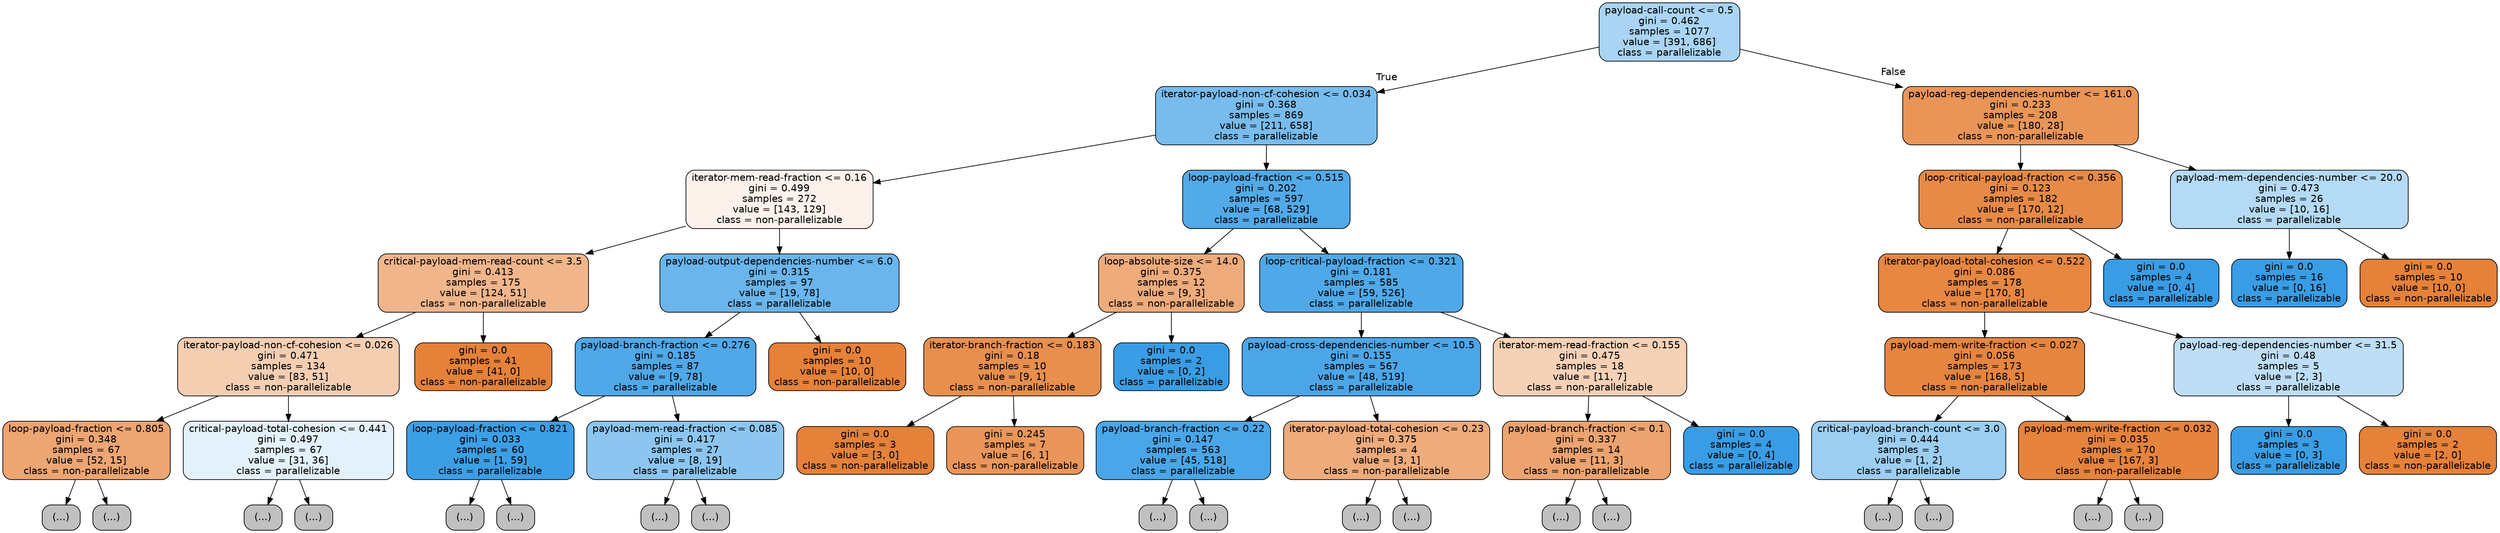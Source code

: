 digraph Tree {
node [shape=box, style="filled, rounded", color="black", fontname=helvetica] ;
edge [fontname=helvetica] ;
0 [label="payload-call-count <= 0.5\ngini = 0.462\nsamples = 1077\nvalue = [391, 686]\nclass = parallelizable", fillcolor="#399de56e"] ;
1 [label="iterator-payload-non-cf-cohesion <= 0.034\ngini = 0.368\nsamples = 869\nvalue = [211, 658]\nclass = parallelizable", fillcolor="#399de5ad"] ;
0 -> 1 [labeldistance=2.5, labelangle=45, headlabel="True"] ;
2 [label="iterator-mem-read-fraction <= 0.16\ngini = 0.499\nsamples = 272\nvalue = [143, 129]\nclass = non-parallelizable", fillcolor="#e5813919"] ;
1 -> 2 ;
3 [label="critical-payload-mem-read-count <= 3.5\ngini = 0.413\nsamples = 175\nvalue = [124, 51]\nclass = non-parallelizable", fillcolor="#e5813996"] ;
2 -> 3 ;
4 [label="iterator-payload-non-cf-cohesion <= 0.026\ngini = 0.471\nsamples = 134\nvalue = [83, 51]\nclass = non-parallelizable", fillcolor="#e5813962"] ;
3 -> 4 ;
5 [label="loop-payload-fraction <= 0.805\ngini = 0.348\nsamples = 67\nvalue = [52, 15]\nclass = non-parallelizable", fillcolor="#e58139b5"] ;
4 -> 5 ;
6 [label="(...)", fillcolor="#C0C0C0"] ;
5 -> 6 ;
9 [label="(...)", fillcolor="#C0C0C0"] ;
5 -> 9 ;
26 [label="critical-payload-total-cohesion <= 0.441\ngini = 0.497\nsamples = 67\nvalue = [31, 36]\nclass = parallelizable", fillcolor="#399de523"] ;
4 -> 26 ;
27 [label="(...)", fillcolor="#C0C0C0"] ;
26 -> 27 ;
44 [label="(...)", fillcolor="#C0C0C0"] ;
26 -> 44 ;
49 [label="gini = 0.0\nsamples = 41\nvalue = [41, 0]\nclass = non-parallelizable", fillcolor="#e58139ff"] ;
3 -> 49 ;
50 [label="payload-output-dependencies-number <= 6.0\ngini = 0.315\nsamples = 97\nvalue = [19, 78]\nclass = parallelizable", fillcolor="#399de5c1"] ;
2 -> 50 ;
51 [label="payload-branch-fraction <= 0.276\ngini = 0.185\nsamples = 87\nvalue = [9, 78]\nclass = parallelizable", fillcolor="#399de5e2"] ;
50 -> 51 ;
52 [label="loop-payload-fraction <= 0.821\ngini = 0.033\nsamples = 60\nvalue = [1, 59]\nclass = parallelizable", fillcolor="#399de5fb"] ;
51 -> 52 ;
53 [label="(...)", fillcolor="#C0C0C0"] ;
52 -> 53 ;
56 [label="(...)", fillcolor="#C0C0C0"] ;
52 -> 56 ;
57 [label="payload-mem-read-fraction <= 0.085\ngini = 0.417\nsamples = 27\nvalue = [8, 19]\nclass = parallelizable", fillcolor="#399de594"] ;
51 -> 57 ;
58 [label="(...)", fillcolor="#C0C0C0"] ;
57 -> 58 ;
67 [label="(...)", fillcolor="#C0C0C0"] ;
57 -> 67 ;
70 [label="gini = 0.0\nsamples = 10\nvalue = [10, 0]\nclass = non-parallelizable", fillcolor="#e58139ff"] ;
50 -> 70 ;
71 [label="loop-payload-fraction <= 0.515\ngini = 0.202\nsamples = 597\nvalue = [68, 529]\nclass = parallelizable", fillcolor="#399de5de"] ;
1 -> 71 ;
72 [label="loop-absolute-size <= 14.0\ngini = 0.375\nsamples = 12\nvalue = [9, 3]\nclass = non-parallelizable", fillcolor="#e58139aa"] ;
71 -> 72 ;
73 [label="iterator-branch-fraction <= 0.183\ngini = 0.18\nsamples = 10\nvalue = [9, 1]\nclass = non-parallelizable", fillcolor="#e58139e3"] ;
72 -> 73 ;
74 [label="gini = 0.0\nsamples = 3\nvalue = [3, 0]\nclass = non-parallelizable", fillcolor="#e58139ff"] ;
73 -> 74 ;
75 [label="gini = 0.245\nsamples = 7\nvalue = [6, 1]\nclass = non-parallelizable", fillcolor="#e58139d4"] ;
73 -> 75 ;
76 [label="gini = 0.0\nsamples = 2\nvalue = [0, 2]\nclass = parallelizable", fillcolor="#399de5ff"] ;
72 -> 76 ;
77 [label="loop-critical-payload-fraction <= 0.321\ngini = 0.181\nsamples = 585\nvalue = [59, 526]\nclass = parallelizable", fillcolor="#399de5e2"] ;
71 -> 77 ;
78 [label="payload-cross-dependencies-number <= 10.5\ngini = 0.155\nsamples = 567\nvalue = [48, 519]\nclass = parallelizable", fillcolor="#399de5e7"] ;
77 -> 78 ;
79 [label="payload-branch-fraction <= 0.22\ngini = 0.147\nsamples = 563\nvalue = [45, 518]\nclass = parallelizable", fillcolor="#399de5e9"] ;
78 -> 79 ;
80 [label="(...)", fillcolor="#C0C0C0"] ;
79 -> 80 ;
141 [label="(...)", fillcolor="#C0C0C0"] ;
79 -> 141 ;
156 [label="iterator-payload-total-cohesion <= 0.23\ngini = 0.375\nsamples = 4\nvalue = [3, 1]\nclass = non-parallelizable", fillcolor="#e58139aa"] ;
78 -> 156 ;
157 [label="(...)", fillcolor="#C0C0C0"] ;
156 -> 157 ;
158 [label="(...)", fillcolor="#C0C0C0"] ;
156 -> 158 ;
159 [label="iterator-mem-read-fraction <= 0.155\ngini = 0.475\nsamples = 18\nvalue = [11, 7]\nclass = non-parallelizable", fillcolor="#e581395d"] ;
77 -> 159 ;
160 [label="payload-branch-fraction <= 0.1\ngini = 0.337\nsamples = 14\nvalue = [11, 3]\nclass = non-parallelizable", fillcolor="#e58139b9"] ;
159 -> 160 ;
161 [label="(...)", fillcolor="#C0C0C0"] ;
160 -> 161 ;
164 [label="(...)", fillcolor="#C0C0C0"] ;
160 -> 164 ;
165 [label="gini = 0.0\nsamples = 4\nvalue = [0, 4]\nclass = parallelizable", fillcolor="#399de5ff"] ;
159 -> 165 ;
166 [label="payload-reg-dependencies-number <= 161.0\ngini = 0.233\nsamples = 208\nvalue = [180, 28]\nclass = non-parallelizable", fillcolor="#e58139d7"] ;
0 -> 166 [labeldistance=2.5, labelangle=-45, headlabel="False"] ;
167 [label="loop-critical-payload-fraction <= 0.356\ngini = 0.123\nsamples = 182\nvalue = [170, 12]\nclass = non-parallelizable", fillcolor="#e58139ed"] ;
166 -> 167 ;
168 [label="iterator-payload-total-cohesion <= 0.522\ngini = 0.086\nsamples = 178\nvalue = [170, 8]\nclass = non-parallelizable", fillcolor="#e58139f3"] ;
167 -> 168 ;
169 [label="payload-mem-write-fraction <= 0.027\ngini = 0.056\nsamples = 173\nvalue = [168, 5]\nclass = non-parallelizable", fillcolor="#e58139f7"] ;
168 -> 169 ;
170 [label="critical-payload-branch-count <= 3.0\ngini = 0.444\nsamples = 3\nvalue = [1, 2]\nclass = parallelizable", fillcolor="#399de57f"] ;
169 -> 170 ;
171 [label="(...)", fillcolor="#C0C0C0"] ;
170 -> 171 ;
172 [label="(...)", fillcolor="#C0C0C0"] ;
170 -> 172 ;
173 [label="payload-mem-write-fraction <= 0.032\ngini = 0.035\nsamples = 170\nvalue = [167, 3]\nclass = non-parallelizable", fillcolor="#e58139fa"] ;
169 -> 173 ;
174 [label="(...)", fillcolor="#C0C0C0"] ;
173 -> 174 ;
177 [label="(...)", fillcolor="#C0C0C0"] ;
173 -> 177 ;
184 [label="payload-reg-dependencies-number <= 31.5\ngini = 0.48\nsamples = 5\nvalue = [2, 3]\nclass = parallelizable", fillcolor="#399de555"] ;
168 -> 184 ;
185 [label="gini = 0.0\nsamples = 3\nvalue = [0, 3]\nclass = parallelizable", fillcolor="#399de5ff"] ;
184 -> 185 ;
186 [label="gini = 0.0\nsamples = 2\nvalue = [2, 0]\nclass = non-parallelizable", fillcolor="#e58139ff"] ;
184 -> 186 ;
187 [label="gini = 0.0\nsamples = 4\nvalue = [0, 4]\nclass = parallelizable", fillcolor="#399de5ff"] ;
167 -> 187 ;
188 [label="payload-mem-dependencies-number <= 20.0\ngini = 0.473\nsamples = 26\nvalue = [10, 16]\nclass = parallelizable", fillcolor="#399de560"] ;
166 -> 188 ;
189 [label="gini = 0.0\nsamples = 16\nvalue = [0, 16]\nclass = parallelizable", fillcolor="#399de5ff"] ;
188 -> 189 ;
190 [label="gini = 0.0\nsamples = 10\nvalue = [10, 0]\nclass = non-parallelizable", fillcolor="#e58139ff"] ;
188 -> 190 ;
}